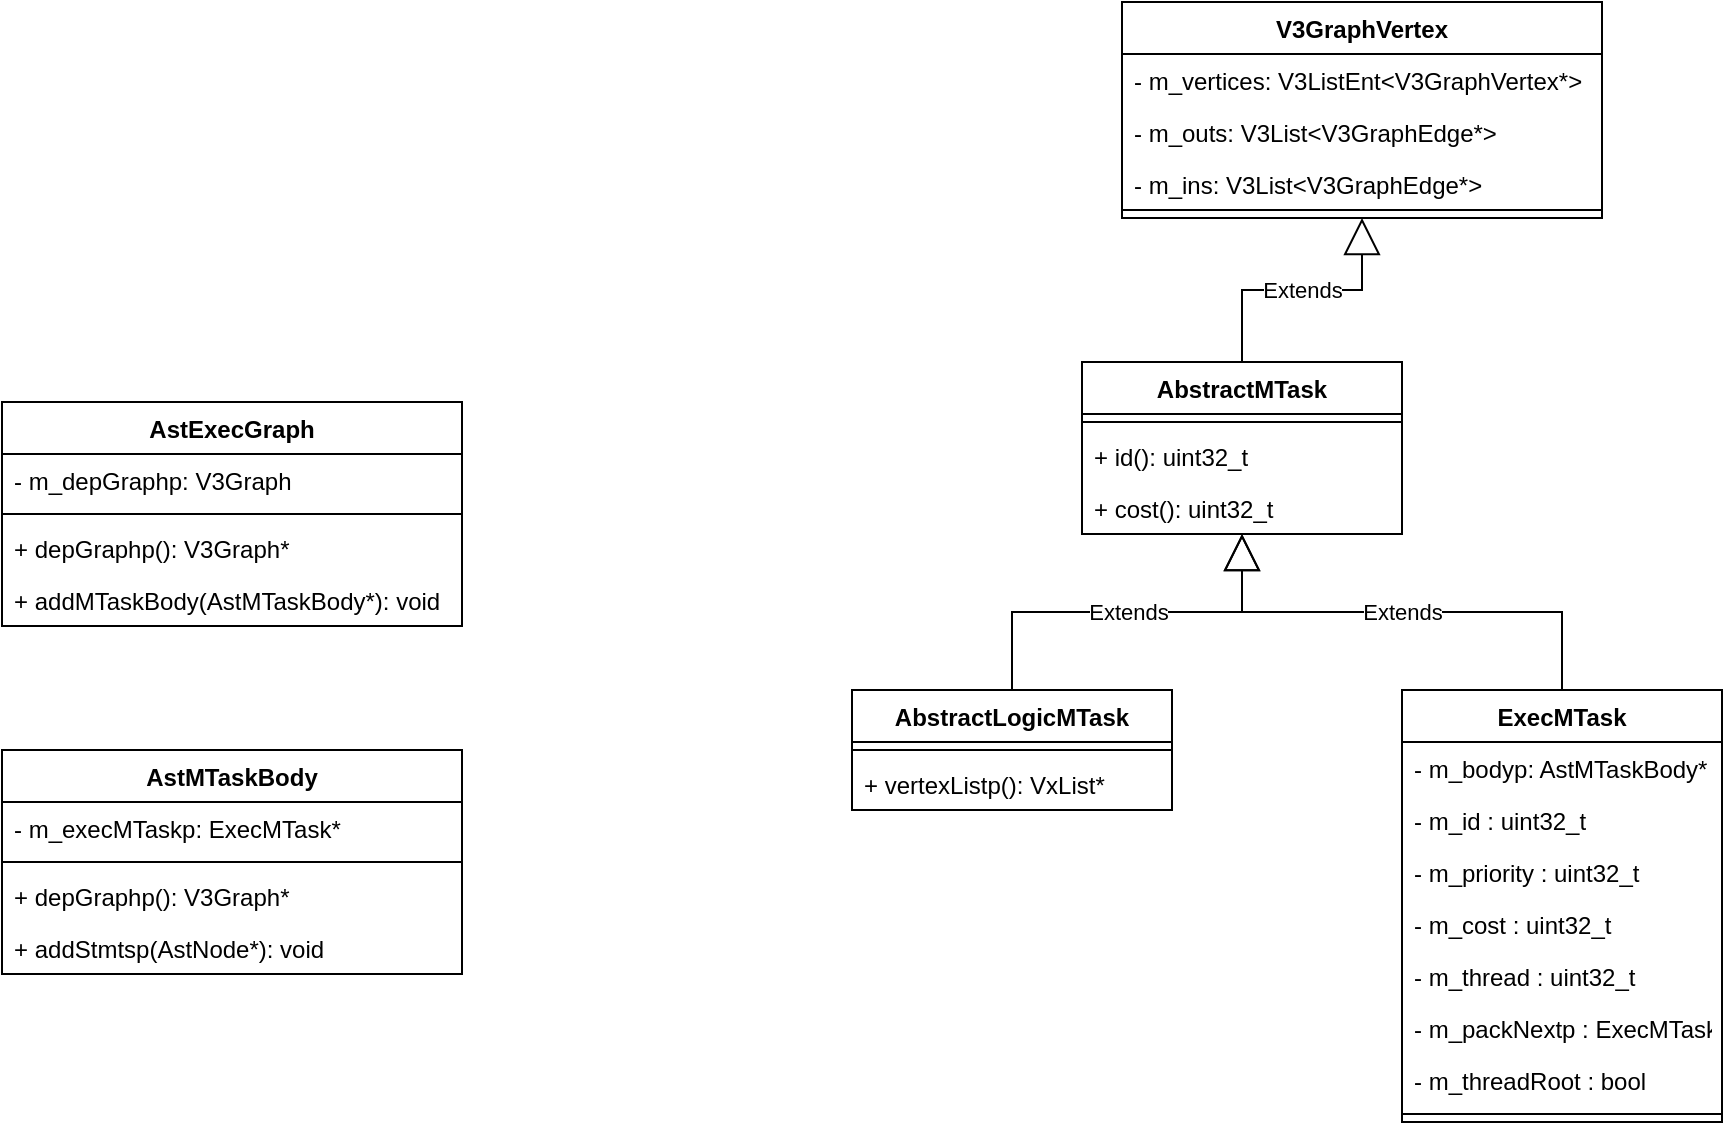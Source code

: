 <mxfile version="19.0.3" type="github">
  <diagram id="rZB-DkpIdJwB9-u6x8Iv" name="第 1 页">
    <mxGraphModel dx="1422" dy="762" grid="1" gridSize="10" guides="1" tooltips="1" connect="1" arrows="1" fold="1" page="1" pageScale="1" pageWidth="1169" pageHeight="827" math="0" shadow="0">
      <root>
        <mxCell id="0" />
        <mxCell id="1" parent="0" />
        <mxCell id="84Ni-U0eDJ7k2yGUNGmQ-1" value="AstExecGraph" style="swimlane;fontStyle=1;align=center;verticalAlign=top;childLayout=stackLayout;horizontal=1;startSize=26;horizontalStack=0;resizeParent=1;resizeParentMax=0;resizeLast=0;collapsible=1;marginBottom=0;" vertex="1" parent="1">
          <mxGeometry x="80" y="240" width="230" height="112" as="geometry" />
        </mxCell>
        <mxCell id="84Ni-U0eDJ7k2yGUNGmQ-2" value="- m_depGraphp: V3Graph" style="text;strokeColor=none;fillColor=none;align=left;verticalAlign=top;spacingLeft=4;spacingRight=4;overflow=hidden;rotatable=0;points=[[0,0.5],[1,0.5]];portConstraint=eastwest;" vertex="1" parent="84Ni-U0eDJ7k2yGUNGmQ-1">
          <mxGeometry y="26" width="230" height="26" as="geometry" />
        </mxCell>
        <mxCell id="84Ni-U0eDJ7k2yGUNGmQ-3" value="" style="line;strokeWidth=1;fillColor=none;align=left;verticalAlign=middle;spacingTop=-1;spacingLeft=3;spacingRight=3;rotatable=0;labelPosition=right;points=[];portConstraint=eastwest;" vertex="1" parent="84Ni-U0eDJ7k2yGUNGmQ-1">
          <mxGeometry y="52" width="230" height="8" as="geometry" />
        </mxCell>
        <mxCell id="84Ni-U0eDJ7k2yGUNGmQ-4" value="+ depGraphp(): V3Graph*" style="text;strokeColor=none;fillColor=none;align=left;verticalAlign=top;spacingLeft=4;spacingRight=4;overflow=hidden;rotatable=0;points=[[0,0.5],[1,0.5]];portConstraint=eastwest;" vertex="1" parent="84Ni-U0eDJ7k2yGUNGmQ-1">
          <mxGeometry y="60" width="230" height="26" as="geometry" />
        </mxCell>
        <mxCell id="84Ni-U0eDJ7k2yGUNGmQ-5" value="+ addMTaskBody(AstMTaskBody*): void" style="text;strokeColor=none;fillColor=none;align=left;verticalAlign=top;spacingLeft=4;spacingRight=4;overflow=hidden;rotatable=0;points=[[0,0.5],[1,0.5]];portConstraint=eastwest;" vertex="1" parent="84Ni-U0eDJ7k2yGUNGmQ-1">
          <mxGeometry y="86" width="230" height="26" as="geometry" />
        </mxCell>
        <mxCell id="84Ni-U0eDJ7k2yGUNGmQ-6" value="AstMTaskBody" style="swimlane;fontStyle=1;align=center;verticalAlign=top;childLayout=stackLayout;horizontal=1;startSize=26;horizontalStack=0;resizeParent=1;resizeParentMax=0;resizeLast=0;collapsible=1;marginBottom=0;" vertex="1" parent="1">
          <mxGeometry x="80" y="414" width="230" height="112" as="geometry" />
        </mxCell>
        <mxCell id="84Ni-U0eDJ7k2yGUNGmQ-7" value="- m_execMTaskp: ExecMTask*" style="text;strokeColor=none;fillColor=none;align=left;verticalAlign=top;spacingLeft=4;spacingRight=4;overflow=hidden;rotatable=0;points=[[0,0.5],[1,0.5]];portConstraint=eastwest;" vertex="1" parent="84Ni-U0eDJ7k2yGUNGmQ-6">
          <mxGeometry y="26" width="230" height="26" as="geometry" />
        </mxCell>
        <mxCell id="84Ni-U0eDJ7k2yGUNGmQ-8" value="" style="line;strokeWidth=1;fillColor=none;align=left;verticalAlign=middle;spacingTop=-1;spacingLeft=3;spacingRight=3;rotatable=0;labelPosition=right;points=[];portConstraint=eastwest;" vertex="1" parent="84Ni-U0eDJ7k2yGUNGmQ-6">
          <mxGeometry y="52" width="230" height="8" as="geometry" />
        </mxCell>
        <mxCell id="84Ni-U0eDJ7k2yGUNGmQ-9" value="+ depGraphp(): V3Graph*" style="text;strokeColor=none;fillColor=none;align=left;verticalAlign=top;spacingLeft=4;spacingRight=4;overflow=hidden;rotatable=0;points=[[0,0.5],[1,0.5]];portConstraint=eastwest;" vertex="1" parent="84Ni-U0eDJ7k2yGUNGmQ-6">
          <mxGeometry y="60" width="230" height="26" as="geometry" />
        </mxCell>
        <mxCell id="84Ni-U0eDJ7k2yGUNGmQ-10" value="+ addStmtsp(AstNode*): void" style="text;strokeColor=none;fillColor=none;align=left;verticalAlign=top;spacingLeft=4;spacingRight=4;overflow=hidden;rotatable=0;points=[[0,0.5],[1,0.5]];portConstraint=eastwest;" vertex="1" parent="84Ni-U0eDJ7k2yGUNGmQ-6">
          <mxGeometry y="86" width="230" height="26" as="geometry" />
        </mxCell>
        <mxCell id="84Ni-U0eDJ7k2yGUNGmQ-11" value="V3GraphVertex" style="swimlane;fontStyle=1;align=center;verticalAlign=top;childLayout=stackLayout;horizontal=1;startSize=26;horizontalStack=0;resizeParent=1;resizeParentMax=0;resizeLast=0;collapsible=1;marginBottom=0;" vertex="1" parent="1">
          <mxGeometry x="640" y="40" width="240" height="108" as="geometry" />
        </mxCell>
        <mxCell id="84Ni-U0eDJ7k2yGUNGmQ-20" value="- m_vertices: V3ListEnt&lt;V3GraphVertex*&gt;" style="text;strokeColor=none;fillColor=none;align=left;verticalAlign=top;spacingLeft=4;spacingRight=4;overflow=hidden;rotatable=0;points=[[0,0.5],[1,0.5]];portConstraint=eastwest;" vertex="1" parent="84Ni-U0eDJ7k2yGUNGmQ-11">
          <mxGeometry y="26" width="240" height="26" as="geometry" />
        </mxCell>
        <mxCell id="84Ni-U0eDJ7k2yGUNGmQ-21" value="- m_outs: V3List&lt;V3GraphEdge*&gt;" style="text;strokeColor=none;fillColor=none;align=left;verticalAlign=top;spacingLeft=4;spacingRight=4;overflow=hidden;rotatable=0;points=[[0,0.5],[1,0.5]];portConstraint=eastwest;" vertex="1" parent="84Ni-U0eDJ7k2yGUNGmQ-11">
          <mxGeometry y="52" width="240" height="26" as="geometry" />
        </mxCell>
        <mxCell id="84Ni-U0eDJ7k2yGUNGmQ-22" value="- m_ins: V3List&lt;V3GraphEdge*&gt;" style="text;strokeColor=none;fillColor=none;align=left;verticalAlign=top;spacingLeft=4;spacingRight=4;overflow=hidden;rotatable=0;points=[[0,0.5],[1,0.5]];portConstraint=eastwest;" vertex="1" parent="84Ni-U0eDJ7k2yGUNGmQ-11">
          <mxGeometry y="78" width="240" height="22" as="geometry" />
        </mxCell>
        <mxCell id="84Ni-U0eDJ7k2yGUNGmQ-13" value="" style="line;strokeWidth=1;fillColor=none;align=left;verticalAlign=middle;spacingTop=-1;spacingLeft=3;spacingRight=3;rotatable=0;labelPosition=right;points=[];portConstraint=eastwest;" vertex="1" parent="84Ni-U0eDJ7k2yGUNGmQ-11">
          <mxGeometry y="100" width="240" height="8" as="geometry" />
        </mxCell>
        <mxCell id="84Ni-U0eDJ7k2yGUNGmQ-16" value="AbstractMTask" style="swimlane;fontStyle=1;align=center;verticalAlign=top;childLayout=stackLayout;horizontal=1;startSize=26;horizontalStack=0;resizeParent=1;resizeParentMax=0;resizeLast=0;collapsible=1;marginBottom=0;" vertex="1" parent="1">
          <mxGeometry x="620" y="220" width="160" height="86" as="geometry" />
        </mxCell>
        <mxCell id="84Ni-U0eDJ7k2yGUNGmQ-17" value="" style="line;strokeWidth=1;fillColor=none;align=left;verticalAlign=middle;spacingTop=-1;spacingLeft=3;spacingRight=3;rotatable=0;labelPosition=right;points=[];portConstraint=eastwest;" vertex="1" parent="84Ni-U0eDJ7k2yGUNGmQ-16">
          <mxGeometry y="26" width="160" height="8" as="geometry" />
        </mxCell>
        <mxCell id="84Ni-U0eDJ7k2yGUNGmQ-18" value="+ id(): uint32_t" style="text;strokeColor=none;fillColor=none;align=left;verticalAlign=top;spacingLeft=4;spacingRight=4;overflow=hidden;rotatable=0;points=[[0,0.5],[1,0.5]];portConstraint=eastwest;" vertex="1" parent="84Ni-U0eDJ7k2yGUNGmQ-16">
          <mxGeometry y="34" width="160" height="26" as="geometry" />
        </mxCell>
        <mxCell id="84Ni-U0eDJ7k2yGUNGmQ-19" value="+ cost(): uint32_t" style="text;strokeColor=none;fillColor=none;align=left;verticalAlign=top;spacingLeft=4;spacingRight=4;overflow=hidden;rotatable=0;points=[[0,0.5],[1,0.5]];portConstraint=eastwest;" vertex="1" parent="84Ni-U0eDJ7k2yGUNGmQ-16">
          <mxGeometry y="60" width="160" height="26" as="geometry" />
        </mxCell>
        <mxCell id="84Ni-U0eDJ7k2yGUNGmQ-23" value="Extends" style="endArrow=block;endSize=16;endFill=0;html=1;rounded=0;exitX=0.5;exitY=0;exitDx=0;exitDy=0;entryX=0.5;entryY=1;entryDx=0;entryDy=0;edgeStyle=orthogonalEdgeStyle;" edge="1" parent="1" source="84Ni-U0eDJ7k2yGUNGmQ-16" target="84Ni-U0eDJ7k2yGUNGmQ-11">
          <mxGeometry width="160" relative="1" as="geometry">
            <mxPoint x="790" y="240" as="sourcePoint" />
            <mxPoint x="950" y="240" as="targetPoint" />
          </mxGeometry>
        </mxCell>
        <mxCell id="84Ni-U0eDJ7k2yGUNGmQ-24" value="AbstractLogicMTask" style="swimlane;fontStyle=1;align=center;verticalAlign=top;childLayout=stackLayout;horizontal=1;startSize=26;horizontalStack=0;resizeParent=1;resizeParentMax=0;resizeLast=0;collapsible=1;marginBottom=0;" vertex="1" parent="1">
          <mxGeometry x="505" y="384" width="160" height="60" as="geometry" />
        </mxCell>
        <mxCell id="84Ni-U0eDJ7k2yGUNGmQ-25" value="" style="line;strokeWidth=1;fillColor=none;align=left;verticalAlign=middle;spacingTop=-1;spacingLeft=3;spacingRight=3;rotatable=0;labelPosition=right;points=[];portConstraint=eastwest;" vertex="1" parent="84Ni-U0eDJ7k2yGUNGmQ-24">
          <mxGeometry y="26" width="160" height="8" as="geometry" />
        </mxCell>
        <mxCell id="84Ni-U0eDJ7k2yGUNGmQ-26" value="+ vertexListp(): VxList*" style="text;strokeColor=none;fillColor=none;align=left;verticalAlign=top;spacingLeft=4;spacingRight=4;overflow=hidden;rotatable=0;points=[[0,0.5],[1,0.5]];portConstraint=eastwest;" vertex="1" parent="84Ni-U0eDJ7k2yGUNGmQ-24">
          <mxGeometry y="34" width="160" height="26" as="geometry" />
        </mxCell>
        <mxCell id="84Ni-U0eDJ7k2yGUNGmQ-28" value="Extends" style="endArrow=block;endSize=16;endFill=0;html=1;rounded=0;exitX=0.5;exitY=0;exitDx=0;exitDy=0;edgeStyle=orthogonalEdgeStyle;" edge="1" parent="1" source="84Ni-U0eDJ7k2yGUNGmQ-24" target="84Ni-U0eDJ7k2yGUNGmQ-16">
          <mxGeometry width="160" relative="1" as="geometry">
            <mxPoint x="704.08" y="231.032" as="sourcePoint" />
            <mxPoint x="770" y="158" as="targetPoint" />
          </mxGeometry>
        </mxCell>
        <mxCell id="84Ni-U0eDJ7k2yGUNGmQ-29" value="ExecMTask" style="swimlane;fontStyle=1;align=center;verticalAlign=top;childLayout=stackLayout;horizontal=1;startSize=26;horizontalStack=0;resizeParent=1;resizeParentMax=0;resizeLast=0;collapsible=1;marginBottom=0;" vertex="1" parent="1">
          <mxGeometry x="780" y="384" width="160" height="216" as="geometry" />
        </mxCell>
        <mxCell id="84Ni-U0eDJ7k2yGUNGmQ-32" value="- m_bodyp: AstMTaskBody*" style="text;strokeColor=none;fillColor=none;align=left;verticalAlign=top;spacingLeft=4;spacingRight=4;overflow=hidden;rotatable=0;points=[[0,0.5],[1,0.5]];portConstraint=eastwest;" vertex="1" parent="84Ni-U0eDJ7k2yGUNGmQ-29">
          <mxGeometry y="26" width="160" height="26" as="geometry" />
        </mxCell>
        <mxCell id="84Ni-U0eDJ7k2yGUNGmQ-33" value="- m_id : uint32_t" style="text;strokeColor=none;fillColor=none;align=left;verticalAlign=top;spacingLeft=4;spacingRight=4;overflow=hidden;rotatable=0;points=[[0,0.5],[1,0.5]];portConstraint=eastwest;" vertex="1" parent="84Ni-U0eDJ7k2yGUNGmQ-29">
          <mxGeometry y="52" width="160" height="26" as="geometry" />
        </mxCell>
        <mxCell id="84Ni-U0eDJ7k2yGUNGmQ-36" value="- m_priority : uint32_t" style="text;strokeColor=none;fillColor=none;align=left;verticalAlign=top;spacingLeft=4;spacingRight=4;overflow=hidden;rotatable=0;points=[[0,0.5],[1,0.5]];portConstraint=eastwest;" vertex="1" parent="84Ni-U0eDJ7k2yGUNGmQ-29">
          <mxGeometry y="78" width="160" height="26" as="geometry" />
        </mxCell>
        <mxCell id="84Ni-U0eDJ7k2yGUNGmQ-35" value="- m_cost : uint32_t" style="text;strokeColor=none;fillColor=none;align=left;verticalAlign=top;spacingLeft=4;spacingRight=4;overflow=hidden;rotatable=0;points=[[0,0.5],[1,0.5]];portConstraint=eastwest;" vertex="1" parent="84Ni-U0eDJ7k2yGUNGmQ-29">
          <mxGeometry y="104" width="160" height="26" as="geometry" />
        </mxCell>
        <mxCell id="84Ni-U0eDJ7k2yGUNGmQ-34" value="- m_thread : uint32_t" style="text;strokeColor=none;fillColor=none;align=left;verticalAlign=top;spacingLeft=4;spacingRight=4;overflow=hidden;rotatable=0;points=[[0,0.5],[1,0.5]];portConstraint=eastwest;" vertex="1" parent="84Ni-U0eDJ7k2yGUNGmQ-29">
          <mxGeometry y="130" width="160" height="26" as="geometry" />
        </mxCell>
        <mxCell id="84Ni-U0eDJ7k2yGUNGmQ-38" value="- m_packNextp : ExecMTask*" style="text;strokeColor=none;fillColor=none;align=left;verticalAlign=top;spacingLeft=4;spacingRight=4;overflow=hidden;rotatable=0;points=[[0,0.5],[1,0.5]];portConstraint=eastwest;" vertex="1" parent="84Ni-U0eDJ7k2yGUNGmQ-29">
          <mxGeometry y="156" width="160" height="26" as="geometry" />
        </mxCell>
        <mxCell id="84Ni-U0eDJ7k2yGUNGmQ-37" value="- m_threadRoot : bool" style="text;strokeColor=none;fillColor=none;align=left;verticalAlign=top;spacingLeft=4;spacingRight=4;overflow=hidden;rotatable=0;points=[[0,0.5],[1,0.5]];portConstraint=eastwest;" vertex="1" parent="84Ni-U0eDJ7k2yGUNGmQ-29">
          <mxGeometry y="182" width="160" height="26" as="geometry" />
        </mxCell>
        <mxCell id="84Ni-U0eDJ7k2yGUNGmQ-30" value="" style="line;strokeWidth=1;fillColor=none;align=left;verticalAlign=middle;spacingTop=-1;spacingLeft=3;spacingRight=3;rotatable=0;labelPosition=right;points=[];portConstraint=eastwest;" vertex="1" parent="84Ni-U0eDJ7k2yGUNGmQ-29">
          <mxGeometry y="208" width="160" height="8" as="geometry" />
        </mxCell>
        <mxCell id="84Ni-U0eDJ7k2yGUNGmQ-39" value="Extends" style="endArrow=block;endSize=16;endFill=0;html=1;rounded=0;exitX=0.5;exitY=0;exitDx=0;exitDy=0;edgeStyle=orthogonalEdgeStyle;" edge="1" parent="1" source="84Ni-U0eDJ7k2yGUNGmQ-29" target="84Ni-U0eDJ7k2yGUNGmQ-16">
          <mxGeometry width="160" relative="1" as="geometry">
            <mxPoint x="595" y="394" as="sourcePoint" />
            <mxPoint x="710" y="316" as="targetPoint" />
          </mxGeometry>
        </mxCell>
      </root>
    </mxGraphModel>
  </diagram>
</mxfile>
